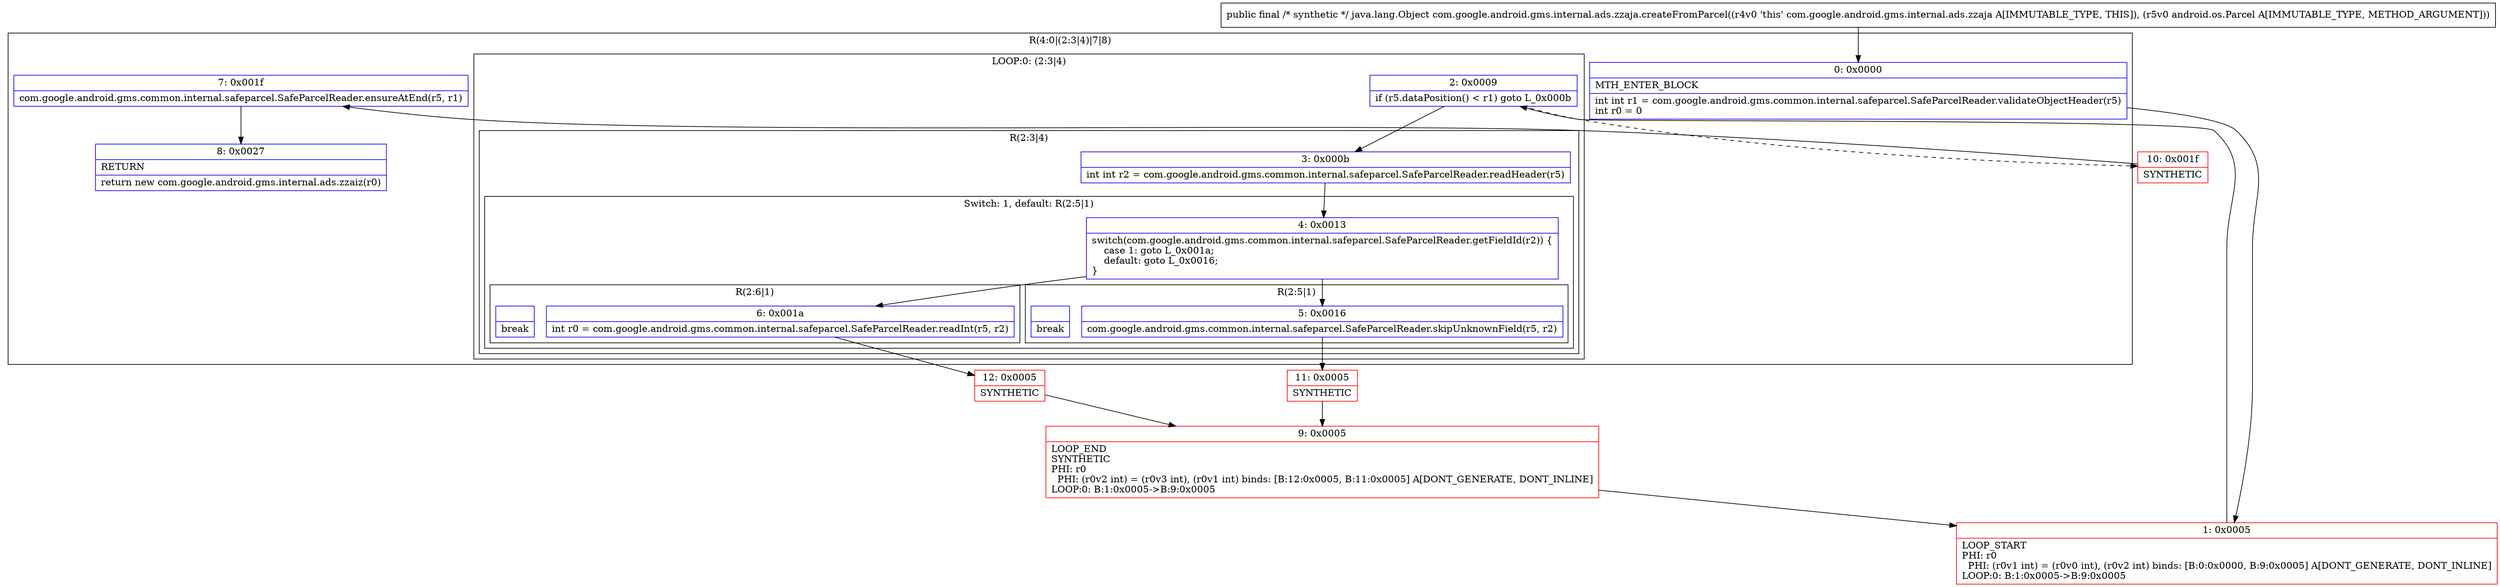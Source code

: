 digraph "CFG forcom.google.android.gms.internal.ads.zzaja.createFromParcel(Landroid\/os\/Parcel;)Ljava\/lang\/Object;" {
subgraph cluster_Region_2040717277 {
label = "R(4:0|(2:3|4)|7|8)";
node [shape=record,color=blue];
Node_0 [shape=record,label="{0\:\ 0x0000|MTH_ENTER_BLOCK\l|int int r1 = com.google.android.gms.common.internal.safeparcel.SafeParcelReader.validateObjectHeader(r5)\lint r0 = 0\l}"];
subgraph cluster_LoopRegion_2128139523 {
label = "LOOP:0: (2:3|4)";
node [shape=record,color=blue];
Node_2 [shape=record,label="{2\:\ 0x0009|if (r5.dataPosition() \< r1) goto L_0x000b\l}"];
subgraph cluster_Region_1941626008 {
label = "R(2:3|4)";
node [shape=record,color=blue];
Node_3 [shape=record,label="{3\:\ 0x000b|int int r2 = com.google.android.gms.common.internal.safeparcel.SafeParcelReader.readHeader(r5)\l}"];
subgraph cluster_SwitchRegion_478787845 {
label = "Switch: 1, default: R(2:5|1)";
node [shape=record,color=blue];
Node_4 [shape=record,label="{4\:\ 0x0013|switch(com.google.android.gms.common.internal.safeparcel.SafeParcelReader.getFieldId(r2)) \{\l    case 1: goto L_0x001a;\l    default: goto L_0x0016;\l\}\l}"];
subgraph cluster_Region_2131320198 {
label = "R(2:6|1)";
node [shape=record,color=blue];
Node_6 [shape=record,label="{6\:\ 0x001a|int r0 = com.google.android.gms.common.internal.safeparcel.SafeParcelReader.readInt(r5, r2)\l}"];
Node_InsnContainer_1702497670 [shape=record,label="{|break\l}"];
}
subgraph cluster_Region_616630106 {
label = "R(2:5|1)";
node [shape=record,color=blue];
Node_5 [shape=record,label="{5\:\ 0x0016|com.google.android.gms.common.internal.safeparcel.SafeParcelReader.skipUnknownField(r5, r2)\l}"];
Node_InsnContainer_1236086180 [shape=record,label="{|break\l}"];
}
}
}
}
Node_7 [shape=record,label="{7\:\ 0x001f|com.google.android.gms.common.internal.safeparcel.SafeParcelReader.ensureAtEnd(r5, r1)\l}"];
Node_8 [shape=record,label="{8\:\ 0x0027|RETURN\l|return new com.google.android.gms.internal.ads.zzaiz(r0)\l}"];
}
Node_1 [shape=record,color=red,label="{1\:\ 0x0005|LOOP_START\lPHI: r0 \l  PHI: (r0v1 int) = (r0v0 int), (r0v2 int) binds: [B:0:0x0000, B:9:0x0005] A[DONT_GENERATE, DONT_INLINE]\lLOOP:0: B:1:0x0005\-\>B:9:0x0005\l}"];
Node_9 [shape=record,color=red,label="{9\:\ 0x0005|LOOP_END\lSYNTHETIC\lPHI: r0 \l  PHI: (r0v2 int) = (r0v3 int), (r0v1 int) binds: [B:12:0x0005, B:11:0x0005] A[DONT_GENERATE, DONT_INLINE]\lLOOP:0: B:1:0x0005\-\>B:9:0x0005\l}"];
Node_10 [shape=record,color=red,label="{10\:\ 0x001f|SYNTHETIC\l}"];
Node_11 [shape=record,color=red,label="{11\:\ 0x0005|SYNTHETIC\l}"];
Node_12 [shape=record,color=red,label="{12\:\ 0x0005|SYNTHETIC\l}"];
MethodNode[shape=record,label="{public final \/* synthetic *\/ java.lang.Object com.google.android.gms.internal.ads.zzaja.createFromParcel((r4v0 'this' com.google.android.gms.internal.ads.zzaja A[IMMUTABLE_TYPE, THIS]), (r5v0 android.os.Parcel A[IMMUTABLE_TYPE, METHOD_ARGUMENT])) }"];
MethodNode -> Node_0;
Node_0 -> Node_1;
Node_2 -> Node_3;
Node_2 -> Node_10[style=dashed];
Node_3 -> Node_4;
Node_4 -> Node_5;
Node_4 -> Node_6;
Node_6 -> Node_12;
Node_5 -> Node_11;
Node_7 -> Node_8;
Node_1 -> Node_2;
Node_9 -> Node_1;
Node_10 -> Node_7;
Node_11 -> Node_9;
Node_12 -> Node_9;
}

